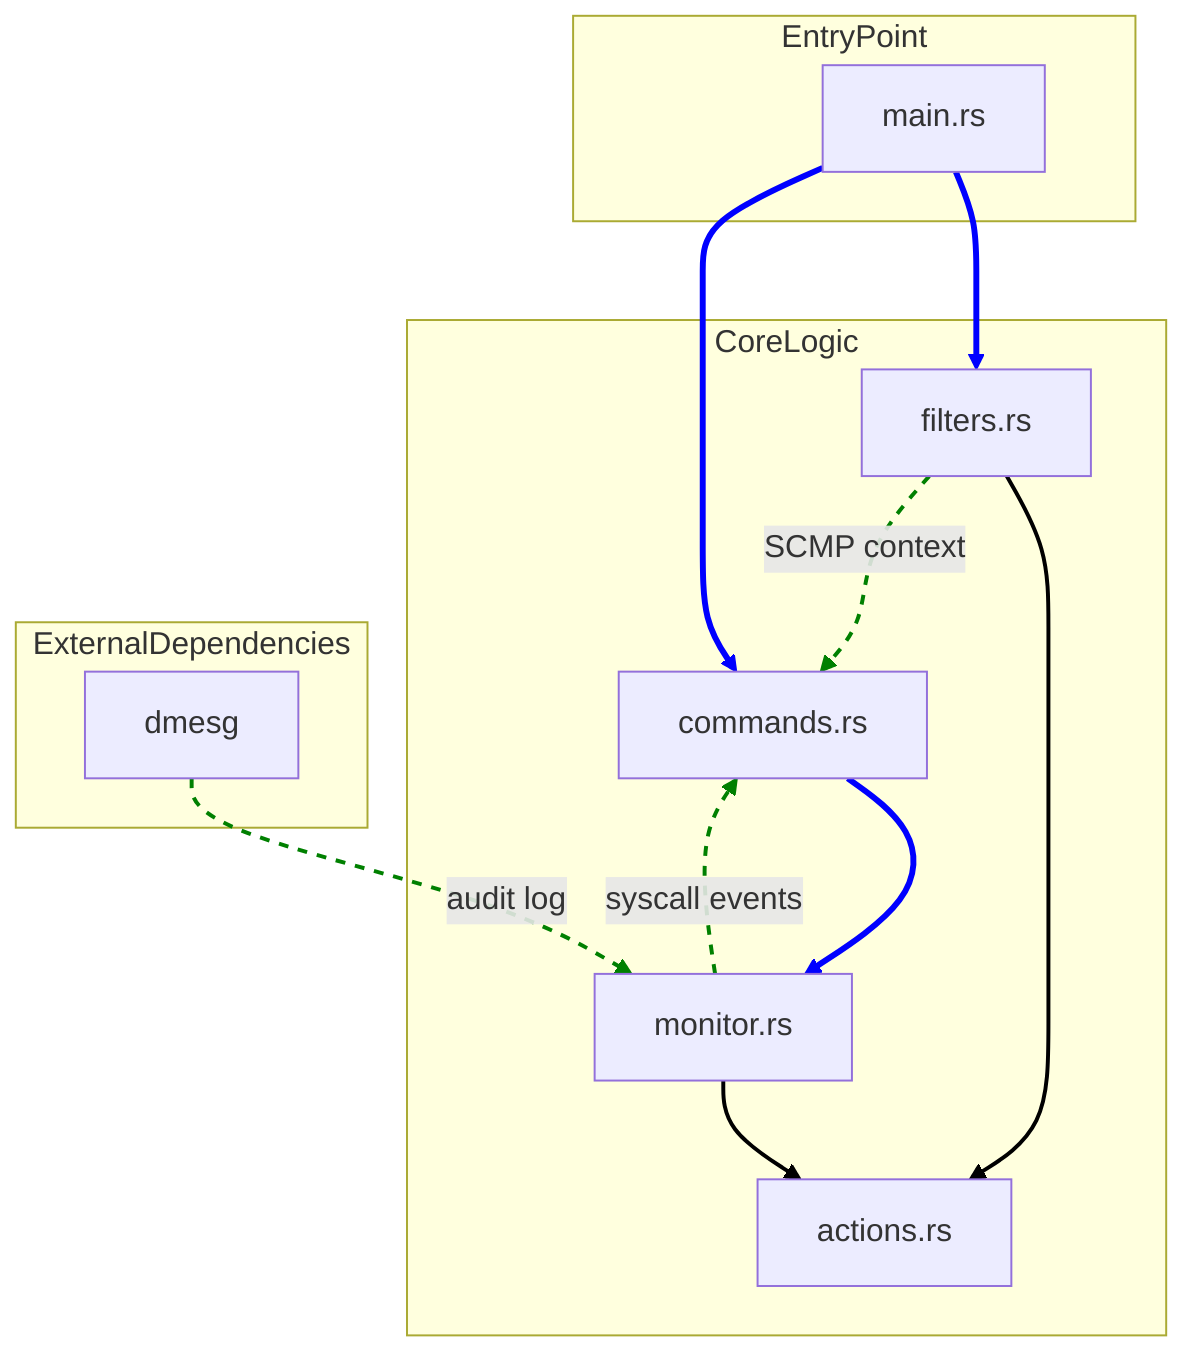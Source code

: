 graph TD
    subgraph EntryPoint
        A[main.rs]
    end

    subgraph CoreLogic
        B[filters.rs]
        C[commands.rs]
        D[monitor.rs]
        E[actions.rs]
    end

    subgraph ExternalDependencies
        I[dmesg]
    end

    %% Edge 0-2: Dependencies
    B --> E
    D --> E

    %% Edge 3-5: Control Flow
    A --> B
    A --> C
    C --> D

    %% Edge 6-8: Data Flow
    B -->|SCMP context| C
    I -->|audit log| D
    D -->|syscall events| C

    %% Styling: Dependencies
    linkStyle 0,1 stroke:black,stroke-width:2px

    %% Styling: Control Flow
    linkStyle 2,3,4 stroke:blue,stroke-width:3px

    %% Styling: Data Flow
    linkStyle 5,6,7 stroke:green,stroke-width:2px,stroke-dasharray:5 5